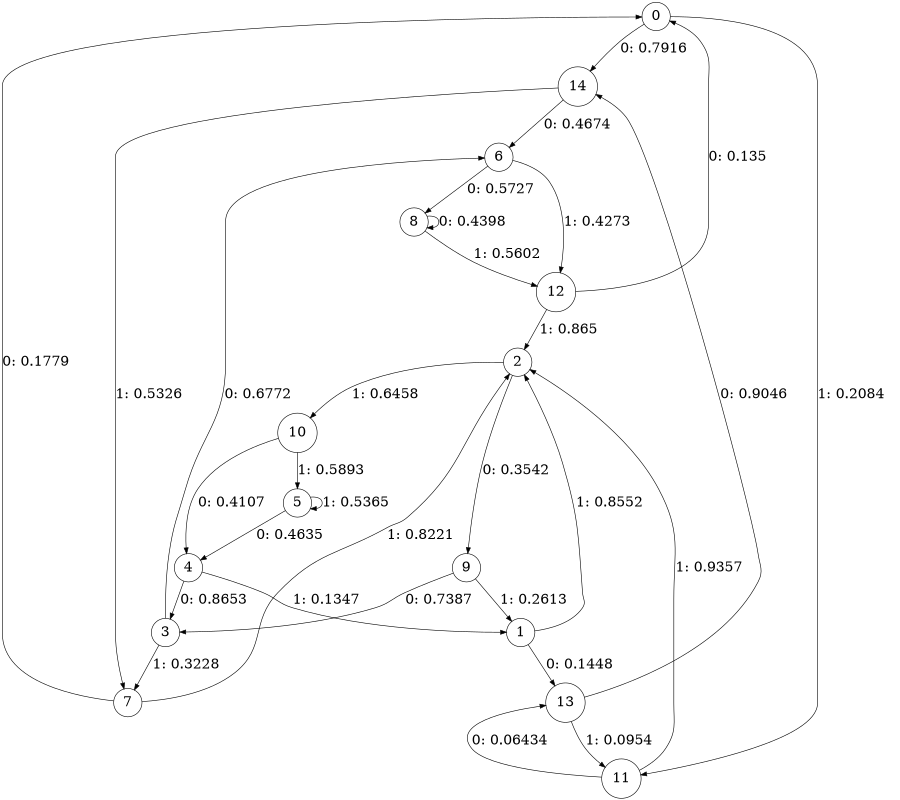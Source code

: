 digraph "ch41concat_phase3_L4" {
size = "6,8.5";
ratio = "fill";
node [shape = circle];
node [fontsize = 24];
edge [fontsize = 24];
0 -> 14 [label = "0: 0.7916   "];
0 -> 11 [label = "1: 0.2084   "];
1 -> 13 [label = "0: 0.1448   "];
1 -> 2 [label = "1: 0.8552   "];
2 -> 9 [label = "0: 0.3542   "];
2 -> 10 [label = "1: 0.6458   "];
3 -> 6 [label = "0: 0.6772   "];
3 -> 7 [label = "1: 0.3228   "];
4 -> 3 [label = "0: 0.8653   "];
4 -> 1 [label = "1: 0.1347   "];
5 -> 4 [label = "0: 0.4635   "];
5 -> 5 [label = "1: 0.5365   "];
6 -> 8 [label = "0: 0.5727   "];
6 -> 12 [label = "1: 0.4273   "];
7 -> 0 [label = "0: 0.1779   "];
7 -> 2 [label = "1: 0.8221   "];
8 -> 8 [label = "0: 0.4398   "];
8 -> 12 [label = "1: 0.5602   "];
9 -> 3 [label = "0: 0.7387   "];
9 -> 1 [label = "1: 0.2613   "];
10 -> 4 [label = "0: 0.4107   "];
10 -> 5 [label = "1: 0.5893   "];
11 -> 13 [label = "0: 0.06434  "];
11 -> 2 [label = "1: 0.9357   "];
12 -> 0 [label = "0: 0.135    "];
12 -> 2 [label = "1: 0.865    "];
13 -> 14 [label = "0: 0.9046   "];
13 -> 11 [label = "1: 0.0954   "];
14 -> 6 [label = "0: 0.4674   "];
14 -> 7 [label = "1: 0.5326   "];
}